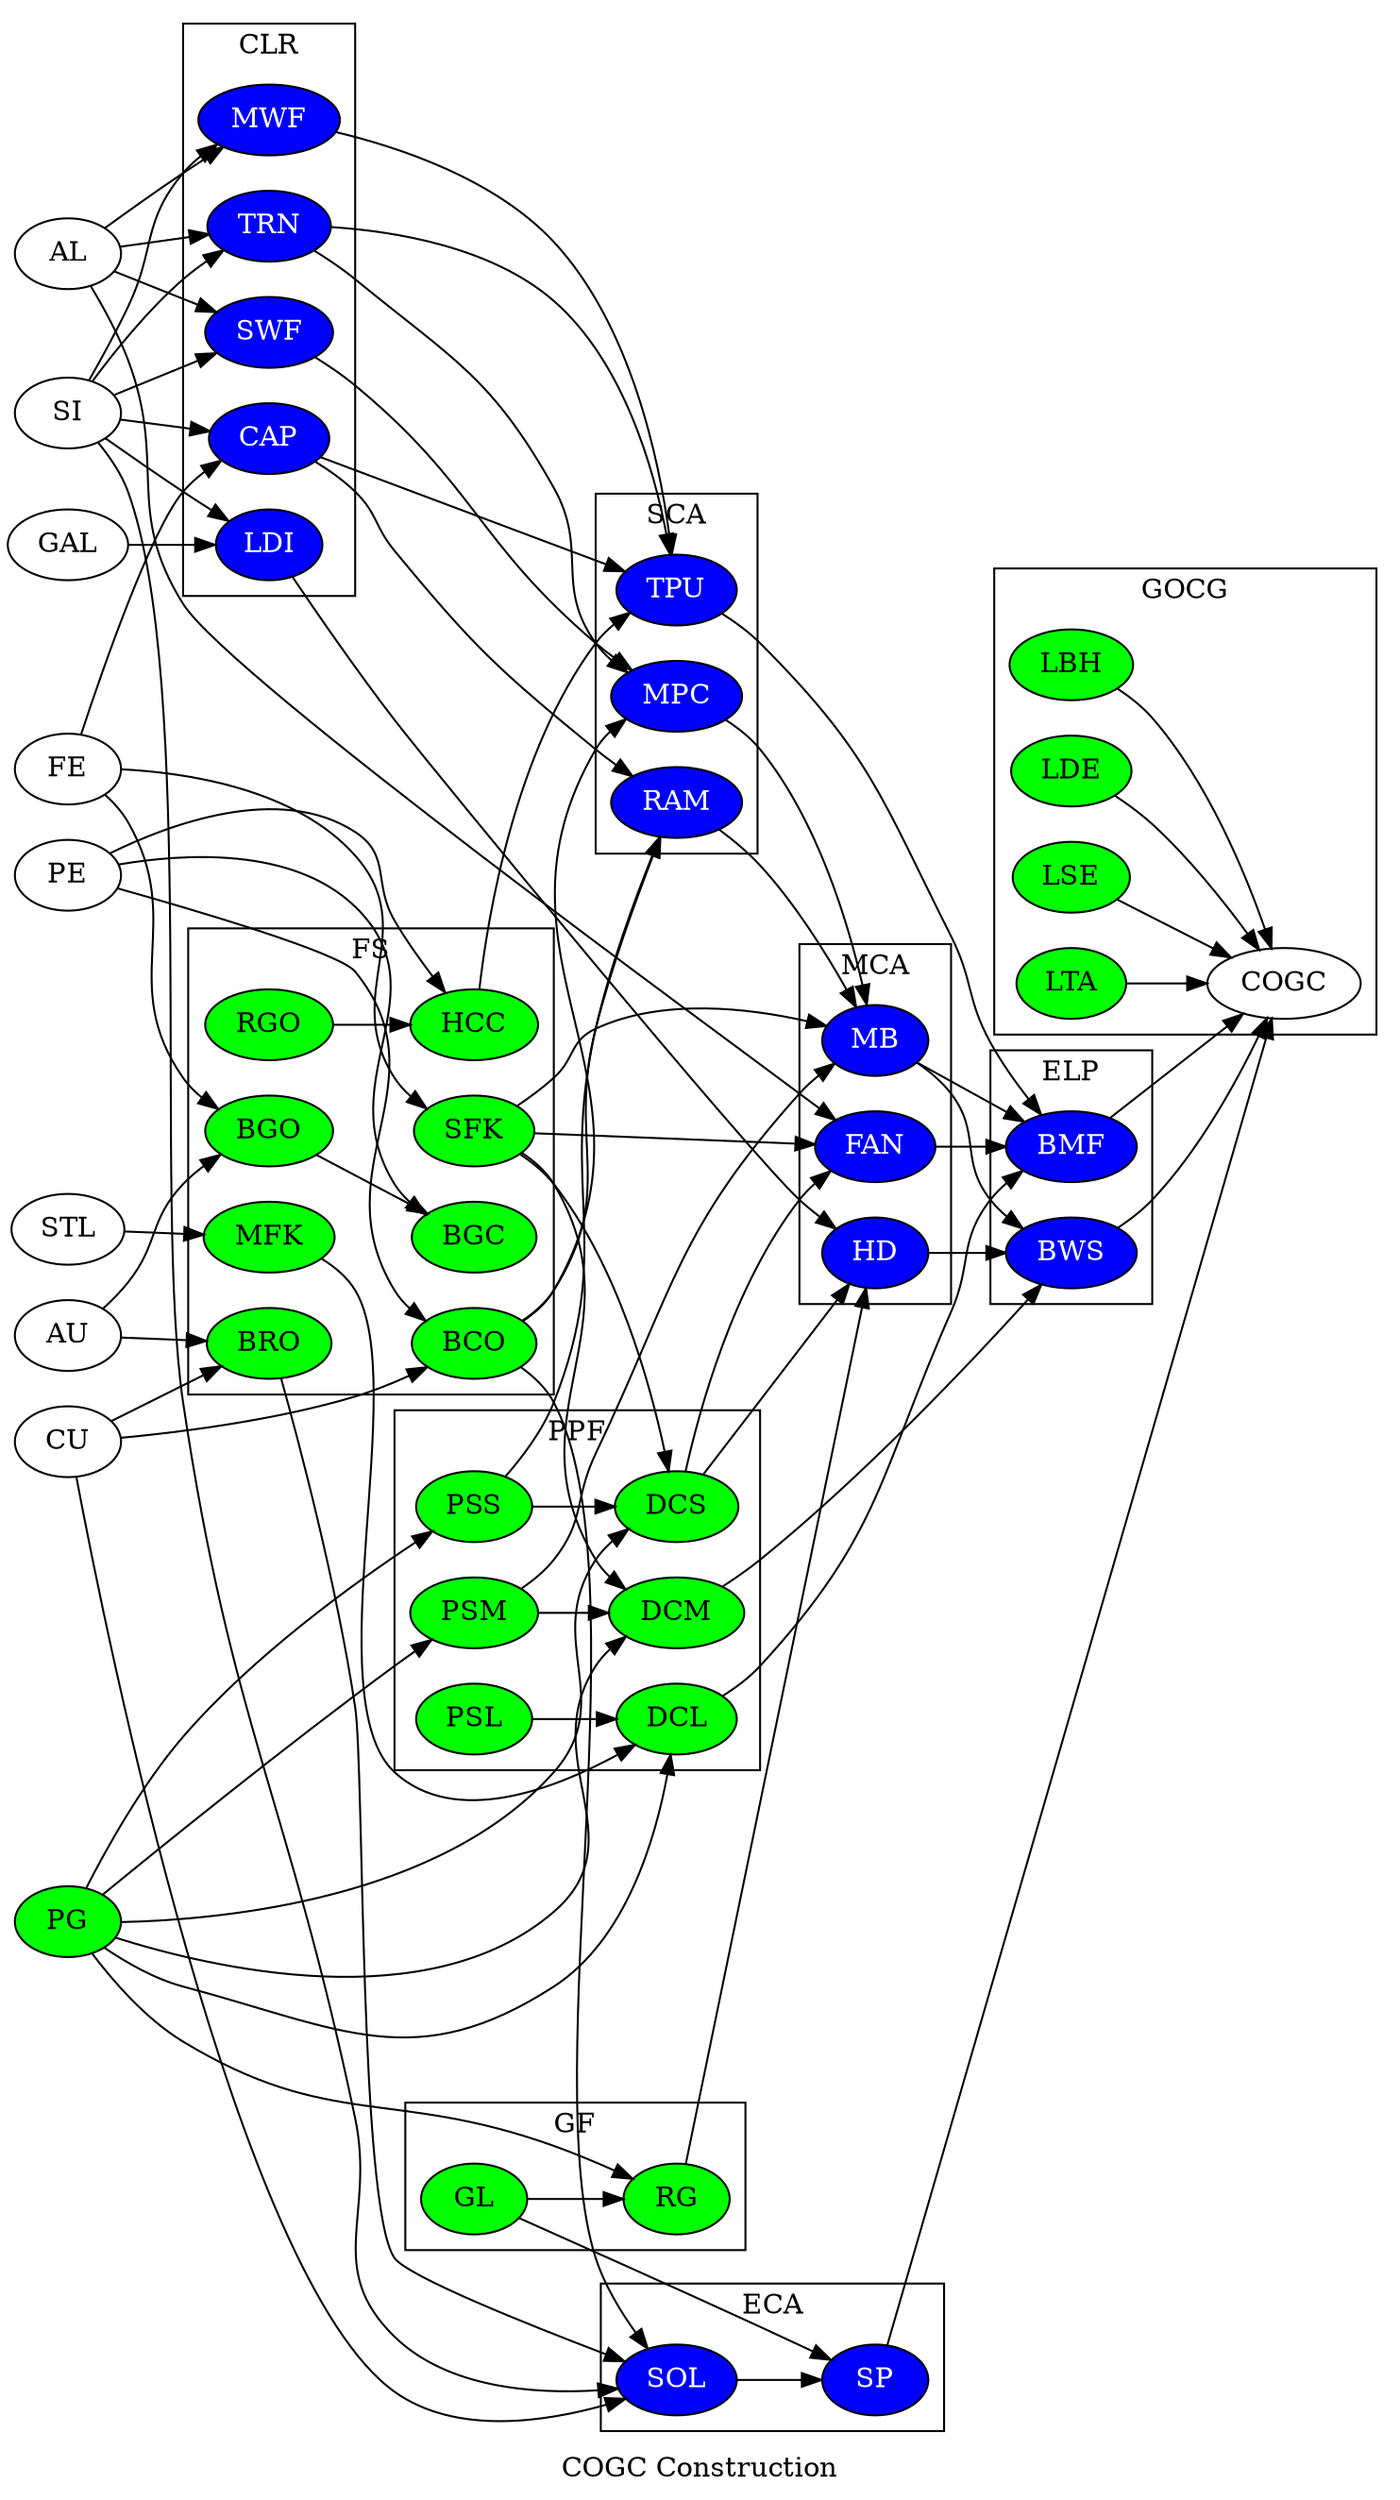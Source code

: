 digraph COGC {
    label = "COGC Construction"
    rankdir=LR

    node [style=filled]
    node [fillcolor=white, fontcolor=black] //pioneers
    { rank=min; AL FE SI PE CU AU GAL STL};

    node [fillcolor=green, fontcolor=black] //settlers
    { rank=min; PG };
    {LBH LDE LSE LTA}
    node [fillcolor=blue,fontcolor=white] //technicians
    node [fillcolor = purple, fontcolor = black] //engineers
    node [fillcolor = orange, fontcolor=black] //scientists

    //default
    node [fillcolor=white, fontcolor=black]

    subgraph cluster_GF {
        label = GF
        node [fillcolor = green, fontcolor = black] //settlers
        GL -> RG
        PG -> RG
    }

    subgraph cluster_FS {
        label = FS
        node [fillcolor = green, fontcolor = black] //settlers
        { rank=same; BCO BGC SFK };
        CU -> BCO
        PE -> BCO
        { AU FE } -> BGO
        BGO -> BGC
        PE -> BGC
        FE -> SFK
        STL -> MFK
        RGO -> HCC
        PE -> HCC
        AU -> BRO
        CU -> BRO
    }

    subgraph cluster_CLR {
        label = CLR
       node [fillcolor = blue,fontcolor = white] //technicians

        FE -> CAP
        SI -> CAP
        GAL -> LDI
        SI -> LDI

        AL -> SWF
        SI -> SWF
        AL -> TRN
        SI -> TRN
        SI -> MWF
        AL -> MWF
    }

    subgraph cluster_PPF {
        label = PPF
        node [fillcolor = green, fontcolor = black] //settlers
        PG -> DCM
        PSM -> DCM
        SFK -> DCM
        PG -> DCS
        PSS -> DCS
        SFK -> DCS
        PG -> PSM
        PG -> PSS

        PSL -> DCL
        MFK -> DCL
        PG -> DCL
    }

    subgraph cluster_SCA {
        label = SCA
        node [fillcolor = blue,fontcolor = white] //technicians

        BCO -> MPC
        SWF -> MPC
        TRN -> MPC

        BCO -> RAM
        CAP -> RAM
        PSS -> RAM

        MWF -> TPU
        TRN -> TPU
        CAP -> TPU
        HCC -> TPU
    }

    subgraph cluster_MCA {
        label = MCA
        node [fillcolor = blue,fontcolor = white] //technicians

        DCS -> HD
        LDI -> HD
        RG -> HD
        MPC -> MB
        PSM -> MB
        RAM -> MB
        SFK -> MB

        AL -> FAN
        DCS -> FAN
        SFK -> FAN
    }

    subgraph cluster_ECA {
        label = ECA
        node [fillcolor = blue,fontcolor = white] //technicians

        GL -> SP
        SOL -> SP

        CU -> SOL
        SI -> SOL
        BCO -> SOL
        BRO -> SOL
    }

    subgraph cluster_ELP {
        label = ELP
        node [fillcolor = blue,fontcolor = white] //technicians
        DCM -> BWS
        HD -> BWS
        MB -> BWS

        TPU -> BMF
        FAN -> BMF
        MB -> BMF
        DCL -> BMF
    }

    subgraph cluster_COGC {
        label = GOCG
        LBH -> COGC
        LDE -> COGC
        LSE -> COGC
        LTA -> COGC
        BMF -> COGC
        SP -> COGC
        BWS -> COGC
    }

}
